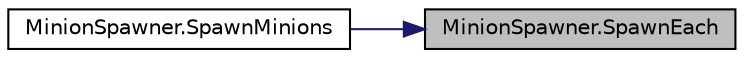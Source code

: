 digraph "MinionSpawner.SpawnEach"
{
 // INTERACTIVE_SVG=YES
 // LATEX_PDF_SIZE
  bgcolor="transparent";
  edge [fontname="Helvetica",fontsize="10",labelfontname="Helvetica",labelfontsize="10"];
  node [fontname="Helvetica",fontsize="10",shape=record];
  rankdir="RL";
  Node1 [label="MinionSpawner.SpawnEach",height=0.2,width=0.4,color="black", fillcolor="grey75", style="filled", fontcolor="black",tooltip=" "];
  Node1 -> Node2 [dir="back",color="midnightblue",fontsize="10",style="solid",fontname="Helvetica"];
  Node2 [label="MinionSpawner.SpawnMinions",height=0.2,width=0.4,color="black",URL="$class_minion_spawner.html#a6f9b9e5c995ed7f836eebd150cfb260e",tooltip=" "];
}
